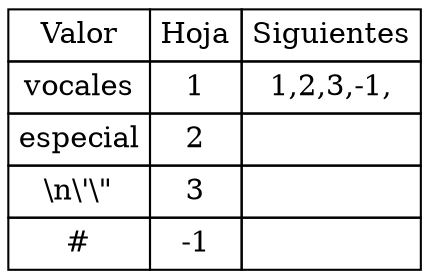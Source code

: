 digraph html { 
abc [shape=none, margin=0, label=< 
<TABLE BORDER="0" CELLBORDER="1" CELLSPACING="0" CELLPADDING="4">
<TR><TD>Valor</TD><TD>Hoja</TD><TD>Siguientes</TD></TR>
<TR>
<TD>vocales</TD><TD>1</TD><TD>1,2,3,-1,</TD>
</TR>
<TR>
<TD>especial</TD><TD>2</TD><TD></TD>
</TR>
<TR>
<TD>\n\'\"</TD><TD>3</TD><TD></TD>
</TR>
<TR>
<TD>#</TD><TD>-1</TD><TD></TD>
</TR>    </TABLE>>];
}
